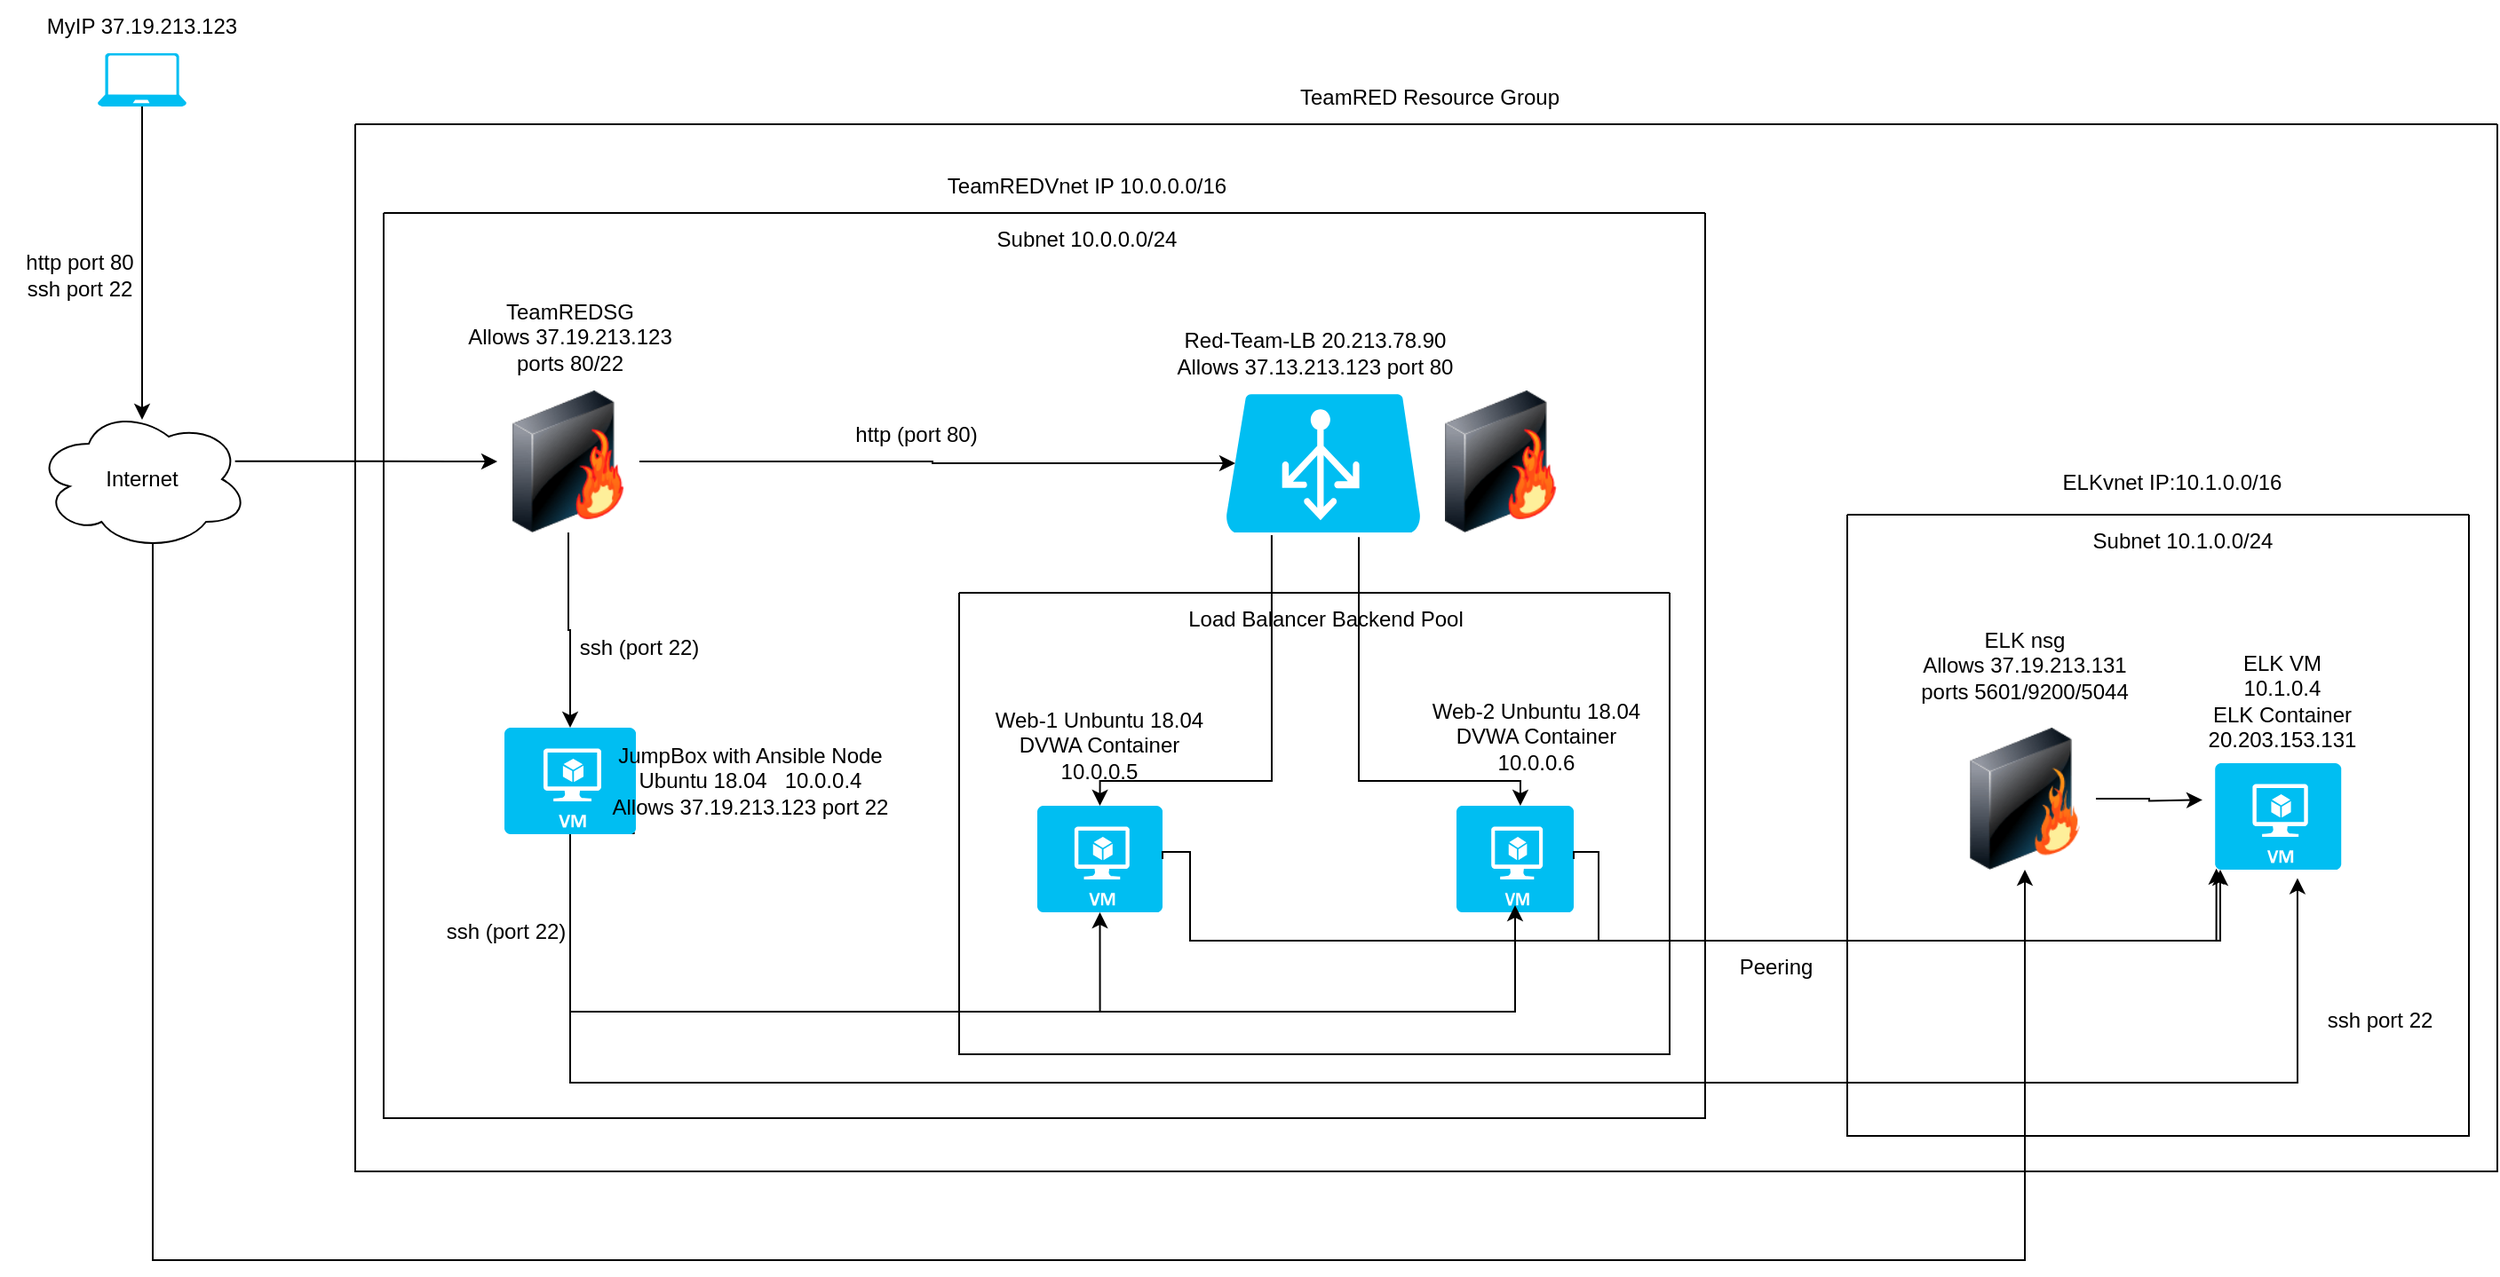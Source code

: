 <mxfile version="17.3.0" type="google"><diagram id="WI9T0HZ2pTsCkuznbFz-" name="Page-1"><mxGraphModel grid="1" page="1" gridSize="10" guides="1" tooltips="1" connect="1" arrows="1" fold="1" pageScale="1" pageWidth="1169" pageHeight="827" math="0" shadow="0"><root><mxCell id="0"/><mxCell id="1" parent="0"/><mxCell id="g4XZaLowNLUcz5DZFdbj-4" value="" style="edgeStyle=orthogonalEdgeStyle;rounded=0;orthogonalLoop=1;jettySize=auto;html=1;exitX=0.936;exitY=0.374;exitDx=0;exitDy=0;exitPerimeter=0;" edge="1" parent="1" source="JZo2qOCYFju5mFiNlBJV-1" target="g4XZaLowNLUcz5DZFdbj-19"><mxGeometry relative="1" as="geometry"><mxPoint x="360" y="510" as="targetPoint"/><mxPoint x="170" y="340" as="sourcePoint"/></mxGeometry></mxCell><mxCell id="g4XZaLowNLUcz5DZFdbj-9" style="edgeStyle=orthogonalEdgeStyle;rounded=0;orthogonalLoop=1;jettySize=auto;html=1;entryX=0.5;entryY=0;entryDx=0;entryDy=0;exitX=0.236;exitY=1.02;exitDx=0;exitDy=0;exitPerimeter=0;entryPerimeter=0;" edge="1" parent="1" source="g4XZaLowNLUcz5DZFdbj-13" target="LVU9K_2HDQijY7OGYh8T-27"><mxGeometry relative="1" as="geometry"><mxPoint x="760" y="280" as="sourcePoint"/><Array as="points"><mxPoint x="756" y="520"/><mxPoint x="659" y="520"/></Array><mxPoint x="650.0" y="520" as="targetPoint"/></mxGeometry></mxCell><mxCell id="g4XZaLowNLUcz5DZFdbj-10" style="edgeStyle=orthogonalEdgeStyle;rounded=0;orthogonalLoop=1;jettySize=auto;html=1;entryX=0.545;entryY=0;entryDx=0;entryDy=0;exitX=0.682;exitY=1.033;exitDx=0;exitDy=0;exitPerimeter=0;entryPerimeter=0;" edge="1" parent="1" source="g4XZaLowNLUcz5DZFdbj-13" target="LVU9K_2HDQijY7OGYh8T-29"><mxGeometry relative="1" as="geometry"><mxPoint x="810" y="280" as="sourcePoint"/><Array as="points"><mxPoint x="805" y="520"/><mxPoint x="896" y="520"/></Array><mxPoint x="910" y="520" as="targetPoint"/></mxGeometry></mxCell><mxCell id="g4XZaLowNLUcz5DZFdbj-12" style="edgeStyle=orthogonalEdgeStyle;rounded=0;orthogonalLoop=1;jettySize=auto;html=1;exitX=0.5;exitY=1;exitDx=0;exitDy=0;exitPerimeter=0;entryX=0.5;entryY=0.081;entryDx=0;entryDy=0;fontSize=1;entryPerimeter=0;" edge="1" parent="1" source="g4XZaLowNLUcz5DZFdbj-11" target="JZo2qOCYFju5mFiNlBJV-1"><mxGeometry relative="1" as="geometry"><mxPoint x="120" y="310" as="targetPoint"/></mxGeometry></mxCell><mxCell id="g4XZaLowNLUcz5DZFdbj-11" value="" style="verticalLabelPosition=bottom;html=1;verticalAlign=top;align=center;strokeColor=none;fillColor=#00BEF2;shape=mxgraph.azure.laptop;pointerEvents=1;fontSize=1;" vertex="1" parent="1"><mxGeometry x="95" y="110" width="50" height="30" as="geometry"/></mxCell><mxCell id="g4XZaLowNLUcz5DZFdbj-13" value="" style="verticalLabelPosition=bottom;html=1;verticalAlign=top;align=center;strokeColor=none;fillColor=#00BEF2;shape=mxgraph.azure.azure_load_balancer;fontSize=1;" vertex="1" parent="1"><mxGeometry x="730" y="302" width="110" height="78" as="geometry"/></mxCell><mxCell id="g4XZaLowNLUcz5DZFdbj-20" style="edgeStyle=orthogonalEdgeStyle;rounded=0;orthogonalLoop=1;jettySize=auto;html=1;exitX=1;exitY=0.5;exitDx=0;exitDy=0;fontSize=12;entryX=0.05;entryY=0.5;entryDx=0;entryDy=0;entryPerimeter=0;" edge="1" parent="1" source="g4XZaLowNLUcz5DZFdbj-19" target="g4XZaLowNLUcz5DZFdbj-13"><mxGeometry relative="1" as="geometry"><mxPoint x="720" y="320" as="targetPoint"/></mxGeometry></mxCell><mxCell id="g4XZaLowNLUcz5DZFdbj-22" style="edgeStyle=orthogonalEdgeStyle;rounded=0;orthogonalLoop=1;jettySize=auto;html=1;entryX=0.5;entryY=0;entryDx=0;entryDy=0;fontSize=12;entryPerimeter=0;" edge="1" parent="1" source="g4XZaLowNLUcz5DZFdbj-19" target="LVU9K_2HDQijY7OGYh8T-25"><mxGeometry relative="1" as="geometry"><mxPoint x="360" y="520" as="targetPoint"/></mxGeometry></mxCell><mxCell id="g4XZaLowNLUcz5DZFdbj-19" value="" style="image;html=1;image=img/lib/clip_art/networking/Firewall-page1_128x128.png;fontFamily=Helvetica;fontSize=12;fontColor=default;align=center;strokeColor=default;fillColor=default;" vertex="1" parent="1"><mxGeometry x="320" y="300" width="80" height="80" as="geometry"/></mxCell><mxCell id="g4XZaLowNLUcz5DZFdbj-24" value="ssh (port 22)" style="text;html=1;strokeColor=none;fillColor=none;align=center;verticalAlign=middle;whiteSpace=wrap;rounded=0;fontSize=12;" vertex="1" parent="1"><mxGeometry x="360" y="430" width="80" height="30" as="geometry"/></mxCell><mxCell id="g4XZaLowNLUcz5DZFdbj-409" value="" style="swimlane;startSize=0;fontSize=12;" vertex="1" parent="1"><mxGeometry x="256" y="200" width="744" height="510" as="geometry"/></mxCell><mxCell id="g4XZaLowNLUcz5DZFdbj-23" value="http (port 80)" style="text;html=1;strokeColor=none;fillColor=none;align=center;verticalAlign=middle;whiteSpace=wrap;rounded=0;fontSize=12;" vertex="1" parent="g4XZaLowNLUcz5DZFdbj-409"><mxGeometry x="260" y="110" width="80" height="30" as="geometry"/></mxCell><mxCell id="g4XZaLowNLUcz5DZFdbj-422" value="" style="swimlane;startSize=0;fontSize=12;" vertex="1" parent="g4XZaLowNLUcz5DZFdbj-409"><mxGeometry x="-16" y="-50" width="1206" height="590" as="geometry"/></mxCell><mxCell id="g4XZaLowNLUcz5DZFdbj-421" value="TeamREDVnet IP 10.0.0.0/16" style="text;html=1;strokeColor=none;fillColor=none;align=center;verticalAlign=middle;whiteSpace=wrap;rounded=0;fontSize=12;" vertex="1" parent="g4XZaLowNLUcz5DZFdbj-422"><mxGeometry x="297" y="20" width="230" height="30" as="geometry"/></mxCell><mxCell id="g4XZaLowNLUcz5DZFdbj-424" value="" style="swimlane;startSize=0;fontSize=12;" vertex="1" parent="g4XZaLowNLUcz5DZFdbj-422"><mxGeometry x="340" y="264" width="400" height="260" as="geometry"/></mxCell><mxCell id="LVU9K_2HDQijY7OGYh8T-27" value="" style="verticalLabelPosition=bottom;html=1;verticalAlign=top;align=center;strokeColor=none;fillColor=#00BEF2;shape=mxgraph.azure.virtual_machine;" vertex="1" parent="g4XZaLowNLUcz5DZFdbj-424"><mxGeometry x="44" y="120" width="70.5" height="60" as="geometry"/></mxCell><mxCell id="LVU9K_2HDQijY7OGYh8T-29" value="" style="verticalLabelPosition=bottom;html=1;verticalAlign=top;align=center;strokeColor=none;fillColor=#00BEF2;shape=mxgraph.azure.virtual_machine;" vertex="1" parent="g4XZaLowNLUcz5DZFdbj-424"><mxGeometry x="280" y="120" width="66" height="60" as="geometry"/></mxCell><mxCell id="g4XZaLowNLUcz5DZFdbj-425" value="Load Balancer Backend Pool" style="text;html=1;strokeColor=none;fillColor=none;align=center;verticalAlign=middle;whiteSpace=wrap;rounded=0;fontSize=12;" vertex="1" parent="g4XZaLowNLUcz5DZFdbj-424"><mxGeometry x="90" width="232.5" height="30" as="geometry"/></mxCell><mxCell id="LVU9K_2HDQijY7OGYh8T-51" value="Web-1 Unbuntu 18.04&lt;br&gt;DVWA Container&lt;br&gt;10.0.0.5" style="text;html=1;strokeColor=none;fillColor=none;align=center;verticalAlign=middle;whiteSpace=wrap;rounded=0;" vertex="1" parent="g4XZaLowNLUcz5DZFdbj-424"><mxGeometry x="14.25" y="56" width="130" height="60" as="geometry"/></mxCell><mxCell id="LVU9K_2HDQijY7OGYh8T-52" value="Web-2 Unbuntu 18.04&lt;br&gt;DVWA Container&lt;br&gt;10.0.0.6" style="text;html=1;strokeColor=none;fillColor=none;align=center;verticalAlign=middle;whiteSpace=wrap;rounded=0;" vertex="1" parent="g4XZaLowNLUcz5DZFdbj-424"><mxGeometry x="260" y="56" width="130" height="50" as="geometry"/></mxCell><mxCell id="g4XZaLowNLUcz5DZFdbj-426" value="" style="image;html=1;image=img/lib/clip_art/networking/Firewall-page1_128x128.png;fontSize=12;" vertex="1" parent="g4XZaLowNLUcz5DZFdbj-422"><mxGeometry x="605" y="150" width="80" height="80" as="geometry"/></mxCell><mxCell id="g4XZaLowNLUcz5DZFdbj-26" value="Red-Team-LB 20.213.78.90&lt;br&gt;Allows 37.13.213.123 port 80" style="text;html=1;strokeColor=none;fillColor=none;align=center;verticalAlign=middle;whiteSpace=wrap;rounded=0;fontSize=12;" vertex="1" parent="g4XZaLowNLUcz5DZFdbj-422"><mxGeometry x="447.5" y="108" width="185" height="42" as="geometry"/></mxCell><mxCell id="LVU9K_2HDQijY7OGYh8T-2" value="" style="swimlane;startSize=0;" vertex="1" parent="g4XZaLowNLUcz5DZFdbj-422"><mxGeometry x="840" y="220" width="350" height="350" as="geometry"/></mxCell><mxCell id="LVU9K_2HDQijY7OGYh8T-16" style="edgeStyle=orthogonalEdgeStyle;rounded=0;orthogonalLoop=1;jettySize=auto;html=1;exitX=1;exitY=0.5;exitDx=0;exitDy=0;entryX=0;entryY=0.519;entryDx=0;entryDy=0;entryPerimeter=0;" edge="1" parent="LVU9K_2HDQijY7OGYh8T-2" source="LVU9K_2HDQijY7OGYh8T-11"><mxGeometry relative="1" as="geometry"><mxPoint x="200" y="160.69" as="targetPoint"/></mxGeometry></mxCell><mxCell id="LVU9K_2HDQijY7OGYh8T-11" value="" style="image;html=1;image=img/lib/clip_art/networking/Firewall_128x128.png" vertex="1" parent="LVU9K_2HDQijY7OGYh8T-2"><mxGeometry x="60" y="120" width="80" height="80" as="geometry"/></mxCell><mxCell id="LVU9K_2HDQijY7OGYh8T-30" value="" style="verticalLabelPosition=bottom;html=1;verticalAlign=top;align=center;strokeColor=none;fillColor=#00BEF2;shape=mxgraph.azure.virtual_machine;" vertex="1" parent="LVU9K_2HDQijY7OGYh8T-2"><mxGeometry x="207.11" y="140" width="71" height="60" as="geometry"/></mxCell><mxCell id="LVU9K_2HDQijY7OGYh8T-48" value="ELK VM&lt;br&gt;10.1.0.4&lt;br&gt;ELK Container&lt;br&gt;20.203.153.131" style="text;html=1;strokeColor=none;fillColor=none;align=center;verticalAlign=middle;whiteSpace=wrap;rounded=0;" vertex="1" parent="LVU9K_2HDQijY7OGYh8T-2"><mxGeometry x="190" y="80" width="110" height="50" as="geometry"/></mxCell><mxCell id="LVU9K_2HDQijY7OGYh8T-50" value="ELK nsg&lt;br&gt;Allows 37.19.213.131&lt;br&gt;ports 5601/9200/5044" style="text;html=1;strokeColor=none;fillColor=none;align=center;verticalAlign=middle;whiteSpace=wrap;rounded=0;" vertex="1" parent="LVU9K_2HDQijY7OGYh8T-2"><mxGeometry x="25" y="60" width="150" height="50" as="geometry"/></mxCell><mxCell id="LVU9K_2HDQijY7OGYh8T-12" value="Subnet 10.1.0.0/24" style="text;html=1;strokeColor=none;fillColor=none;align=center;verticalAlign=middle;whiteSpace=wrap;rounded=0;" vertex="1" parent="LVU9K_2HDQijY7OGYh8T-2"><mxGeometry x="89" width="200" height="30" as="geometry"/></mxCell><mxCell id="LVU9K_2HDQijY7OGYh8T-55" value="ssh port 22" style="text;html=1;strokeColor=none;fillColor=none;align=center;verticalAlign=middle;whiteSpace=wrap;rounded=0;" vertex="1" parent="LVU9K_2HDQijY7OGYh8T-2"><mxGeometry x="250" y="270" width="100" height="30" as="geometry"/></mxCell><mxCell id="LVU9K_2HDQijY7OGYh8T-9" value="ELKvnet IP:10.1.0.0/16" style="text;html=1;strokeColor=none;fillColor=none;align=center;verticalAlign=middle;whiteSpace=wrap;rounded=0;" vertex="1" parent="g4XZaLowNLUcz5DZFdbj-422"><mxGeometry x="940" y="187" width="166" height="30" as="geometry"/></mxCell><mxCell id="LVU9K_2HDQijY7OGYh8T-13" value="Subnet 10.0.0.0/24" style="text;html=1;strokeColor=none;fillColor=none;align=center;verticalAlign=middle;whiteSpace=wrap;rounded=0;" vertex="1" parent="g4XZaLowNLUcz5DZFdbj-422"><mxGeometry x="314" y="50" width="196" height="30" as="geometry"/></mxCell><mxCell id="LVU9K_2HDQijY7OGYh8T-35" style="edgeStyle=orthogonalEdgeStyle;rounded=0;orthogonalLoop=1;jettySize=auto;html=1;exitX=0.5;exitY=1;exitDx=0;exitDy=0;exitPerimeter=0;entryX=0.653;entryY=1.079;entryDx=0;entryDy=0;entryPerimeter=0;" edge="1" parent="g4XZaLowNLUcz5DZFdbj-422" source="LVU9K_2HDQijY7OGYh8T-25" target="LVU9K_2HDQijY7OGYh8T-30"><mxGeometry relative="1" as="geometry"><Array as="points"><mxPoint x="121" y="540"/><mxPoint x="1093" y="540"/></Array></mxGeometry></mxCell><mxCell id="LVU9K_2HDQijY7OGYh8T-36" style="edgeStyle=orthogonalEdgeStyle;rounded=0;orthogonalLoop=1;jettySize=auto;html=1;exitX=0.99;exitY=0.99;exitDx=0;exitDy=0;exitPerimeter=0;entryX=0.5;entryY=1;entryDx=0;entryDy=0;entryPerimeter=0;" edge="1" parent="g4XZaLowNLUcz5DZFdbj-422" source="LVU9K_2HDQijY7OGYh8T-25" target="LVU9K_2HDQijY7OGYh8T-27"><mxGeometry relative="1" as="geometry"><Array as="points"><mxPoint x="121" y="399"/><mxPoint x="121" y="500"/><mxPoint x="419" y="500"/></Array></mxGeometry></mxCell><mxCell id="LVU9K_2HDQijY7OGYh8T-37" style="edgeStyle=orthogonalEdgeStyle;rounded=0;orthogonalLoop=1;jettySize=auto;html=1;exitX=0.99;exitY=0.99;exitDx=0;exitDy=0;exitPerimeter=0;" edge="1" parent="g4XZaLowNLUcz5DZFdbj-422" source="LVU9K_2HDQijY7OGYh8T-25"><mxGeometry relative="1" as="geometry"><mxPoint x="653" y="440" as="targetPoint"/><Array as="points"><mxPoint x="121" y="399"/><mxPoint x="121" y="500"/><mxPoint x="653" y="500"/></Array></mxGeometry></mxCell><mxCell id="LVU9K_2HDQijY7OGYh8T-25" value="" style="verticalLabelPosition=bottom;html=1;verticalAlign=top;align=center;strokeColor=none;fillColor=#00BEF2;shape=mxgraph.azure.virtual_machine;" vertex="1" parent="g4XZaLowNLUcz5DZFdbj-422"><mxGeometry x="84" y="340" width="74" height="60" as="geometry"/></mxCell><mxCell id="LVU9K_2HDQijY7OGYh8T-40" style="edgeStyle=orthogonalEdgeStyle;rounded=0;orthogonalLoop=1;jettySize=auto;html=1;exitX=1;exitY=0.5;exitDx=0;exitDy=0;exitPerimeter=0;entryX=0.01;entryY=0.99;entryDx=0;entryDy=0;entryPerimeter=0;" edge="1" parent="g4XZaLowNLUcz5DZFdbj-422" source="LVU9K_2HDQijY7OGYh8T-27" target="LVU9K_2HDQijY7OGYh8T-30"><mxGeometry relative="1" as="geometry"><Array as="points"><mxPoint x="470" y="410"/><mxPoint x="470" y="460"/><mxPoint x="1048" y="460"/></Array></mxGeometry></mxCell><mxCell id="LVU9K_2HDQijY7OGYh8T-41" style="edgeStyle=orthogonalEdgeStyle;rounded=0;orthogonalLoop=1;jettySize=auto;html=1;exitX=1;exitY=0.5;exitDx=0;exitDy=0;exitPerimeter=0;" edge="1" parent="g4XZaLowNLUcz5DZFdbj-422" source="LVU9K_2HDQijY7OGYh8T-29"><mxGeometry relative="1" as="geometry"><mxPoint x="1050" y="420" as="targetPoint"/><Array as="points"><mxPoint x="686" y="410"/><mxPoint x="700" y="410"/><mxPoint x="700" y="460"/><mxPoint x="1050" y="460"/></Array></mxGeometry></mxCell><mxCell id="LVU9K_2HDQijY7OGYh8T-42" value="Peering" style="text;html=1;strokeColor=none;fillColor=none;align=center;verticalAlign=middle;whiteSpace=wrap;rounded=0;" vertex="1" parent="g4XZaLowNLUcz5DZFdbj-422"><mxGeometry x="770" y="460" width="60" height="30" as="geometry"/></mxCell><mxCell id="LVU9K_2HDQijY7OGYh8T-46" value="JumpBox with Ansible Node&lt;br&gt;Ubuntu 18.04&amp;nbsp; &amp;nbsp;10.0.0.4&lt;br&gt;Allows 37.19.213.123 port 22" style="text;html=1;strokeColor=none;fillColor=none;align=center;verticalAlign=middle;whiteSpace=wrap;rounded=0;" vertex="1" parent="g4XZaLowNLUcz5DZFdbj-422"><mxGeometry x="140" y="340" width="165" height="60" as="geometry"/></mxCell><mxCell id="g4XZaLowNLUcz5DZFdbj-410" value="TeamREDSG&lt;br&gt;Allows 37.19.213.123&lt;br&gt;ports 80/22" style="text;html=1;strokeColor=none;fillColor=none;align=center;verticalAlign=middle;whiteSpace=wrap;rounded=0;fontSize=12;" vertex="1" parent="g4XZaLowNLUcz5DZFdbj-422"><mxGeometry x="36" y="90" width="170" height="60" as="geometry"/></mxCell><mxCell id="LVU9K_2HDQijY7OGYh8T-53" value="ssh (port 22)" style="text;html=1;strokeColor=none;fillColor=none;align=center;verticalAlign=middle;whiteSpace=wrap;rounded=0;" vertex="1" parent="g4XZaLowNLUcz5DZFdbj-422"><mxGeometry x="50" y="440" width="70" height="30" as="geometry"/></mxCell><mxCell id="g4XZaLowNLUcz5DZFdbj-423" value="TeamRED Resource Group" style="text;html=1;strokeColor=none;fillColor=none;align=center;verticalAlign=middle;whiteSpace=wrap;rounded=0;fontSize=12;" vertex="1" parent="1"><mxGeometry x="740" y="120" width="210" height="30" as="geometry"/></mxCell><mxCell id="LVU9K_2HDQijY7OGYh8T-14" style="edgeStyle=orthogonalEdgeStyle;rounded=0;orthogonalLoop=1;jettySize=auto;html=1;exitX=0.55;exitY=0.95;exitDx=0;exitDy=0;exitPerimeter=0;entryX=0.5;entryY=1;entryDx=0;entryDy=0;" edge="1" parent="1" source="JZo2qOCYFju5mFiNlBJV-1" target="LVU9K_2HDQijY7OGYh8T-11"><mxGeometry relative="1" as="geometry"><Array as="points"><mxPoint x="126" y="790"/><mxPoint x="1180" y="790"/></Array></mxGeometry></mxCell><mxCell id="JZo2qOCYFju5mFiNlBJV-1" value="Internet" style="ellipse;shape=cloud;whiteSpace=wrap;html=1;fontSize=12;" vertex="1" parent="1"><mxGeometry x="60" y="310" width="120" height="80" as="geometry"/></mxCell><mxCell id="LVU9K_2HDQijY7OGYh8T-45" value="MyIP 37.19.213.123" style="text;html=1;strokeColor=none;fillColor=none;align=center;verticalAlign=middle;whiteSpace=wrap;rounded=0;" vertex="1" parent="1"><mxGeometry x="40" y="80" width="160" height="30" as="geometry"/></mxCell><mxCell id="LVU9K_2HDQijY7OGYh8T-54" value="http port 80&lt;br&gt;ssh port 22" style="text;html=1;strokeColor=none;fillColor=none;align=center;verticalAlign=middle;whiteSpace=wrap;rounded=0;" vertex="1" parent="1"><mxGeometry x="40" y="210" width="90" height="50" as="geometry"/></mxCell></root></mxGraphModel></diagram></mxfile>
